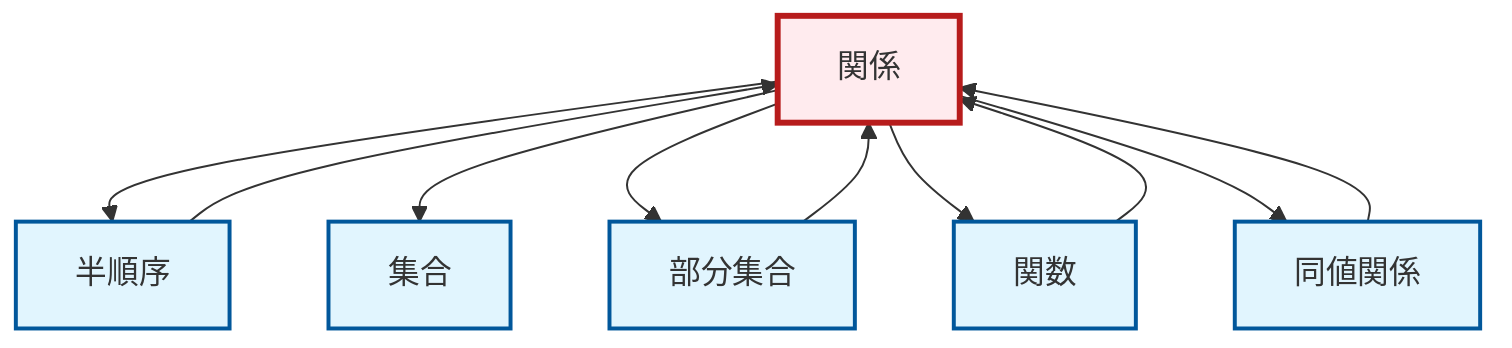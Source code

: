 graph TD
    classDef definition fill:#e1f5fe,stroke:#01579b,stroke-width:2px
    classDef theorem fill:#f3e5f5,stroke:#4a148c,stroke-width:2px
    classDef axiom fill:#fff3e0,stroke:#e65100,stroke-width:2px
    classDef example fill:#e8f5e9,stroke:#1b5e20,stroke-width:2px
    classDef current fill:#ffebee,stroke:#b71c1c,stroke-width:3px
    def-relation["関係"]:::definition
    def-subset["部分集合"]:::definition
    def-set["集合"]:::definition
    def-function["関数"]:::definition
    def-partial-order["半順序"]:::definition
    def-equivalence-relation["同値関係"]:::definition
    def-relation --> def-partial-order
    def-relation --> def-set
    def-relation --> def-subset
    def-partial-order --> def-relation
    def-function --> def-relation
    def-relation --> def-function
    def-equivalence-relation --> def-relation
    def-relation --> def-equivalence-relation
    def-subset --> def-relation
    class def-relation current